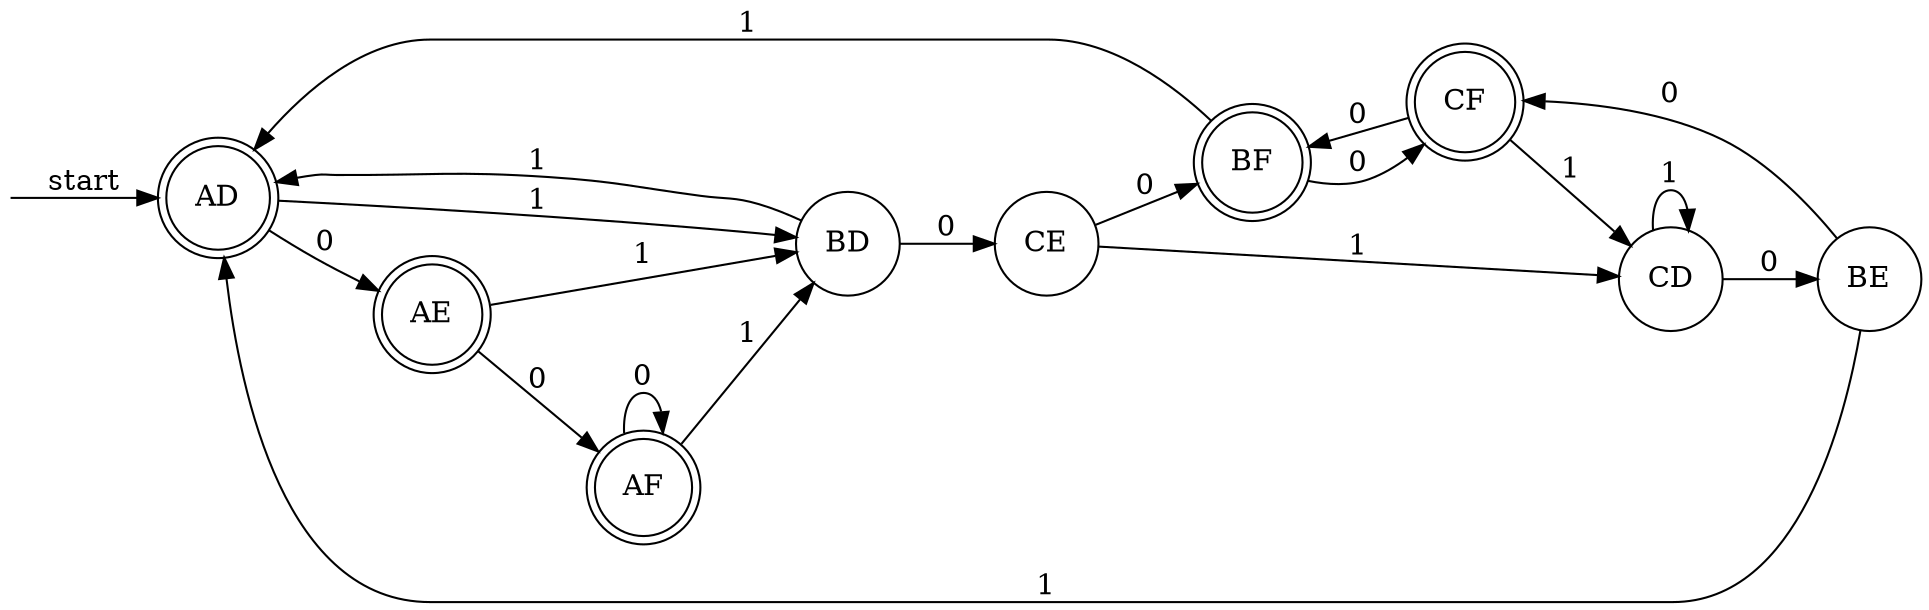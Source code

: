 digraph GIT05052009IMG1 {
graph [overlap=false,start=0,rankdir=LR,order=out];
edge [len=2];
start [shape=plaintext, label="", width=0]; 
AD [shape=doublecircle, group="g1"];
BD [shape=circle, group="g1"];
AE [shape=doublecircle, group="g1"];
AF [shape=doublecircle, group="g1"];
CE [shape=circle, group="g2"];
BF [shape=doublecircle, group="g2"];
CF [shape=doublecircle, group="g2"];
BE [shape=circle, group="g2"];
CD [shape=circle, group="g2"];

start -> AD [len=1, label=start];
AD -> BD [label=1];
AD -> AE [label=0];

BD -> AD [label=1];
BD -> CE [label=0];

AE -> BD [label=1];
AE -> AF [label=0];

AF -> BD [label=1];
AF -> AF [label=0];

CE -> CD [label=1];
CE -> BF [label=0];

BF -> AD [label=1];
BF -> CF [label=0];

CF -> CD [label=1];
CF -> BF [label=0];

BE -> AD [label=1];
BE -> CF [label=0];

CD -> CD [label=1];
CD -> BE [label=0];
}
